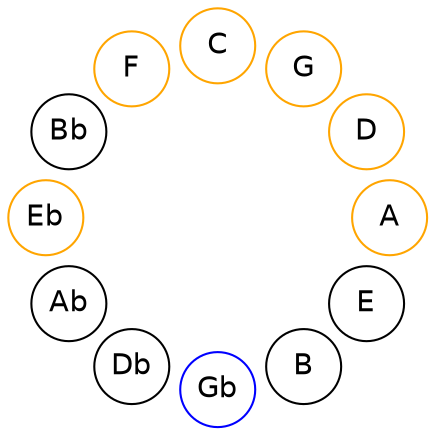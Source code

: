 
graph {

layout = circo;
mindist = .1

node [shape = circle, fontname = Helvetica, margin = 0]
edge [style=invis]

subgraph 1 {
	E -- B -- Gb -- Db -- Ab -- Eb -- Bb -- F -- C -- G -- D -- A -- E
}

Gb [color=blue];
Eb [color=orange];
F [color=orange];
C [color=orange];
G [color=orange];
D [color=orange];
A [color=orange];
}
